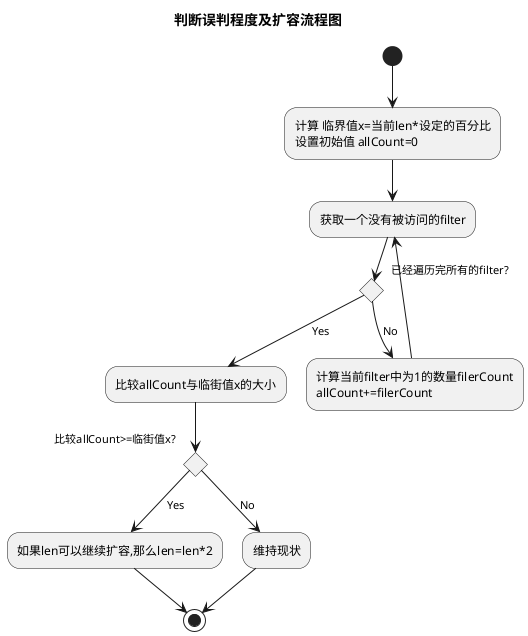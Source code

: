@startuml
title 判断误判程度及扩容流程图
(*)  --> "计算 临界值x=当前len*设定的百分比
设置初始值 allCount=0"
--> "获取一个没有被访问的filter" as fetchFilter
If 已经遍历完所有的filter?  then
--> [Yes] "比较allCount与临街值x的大小"
  if 比较allCount>=临街值x? then
  -->[Yes] "如果len可以继续扩容,那么len=len*2"
-->(*)
  else
  -->[No] "维持现状"
  Endif
-->(*)
else
--> [No]"计算当前filter中为1的数量filerCount
allCount+=filerCount"
--> fetchFilter
Endif
@enduml